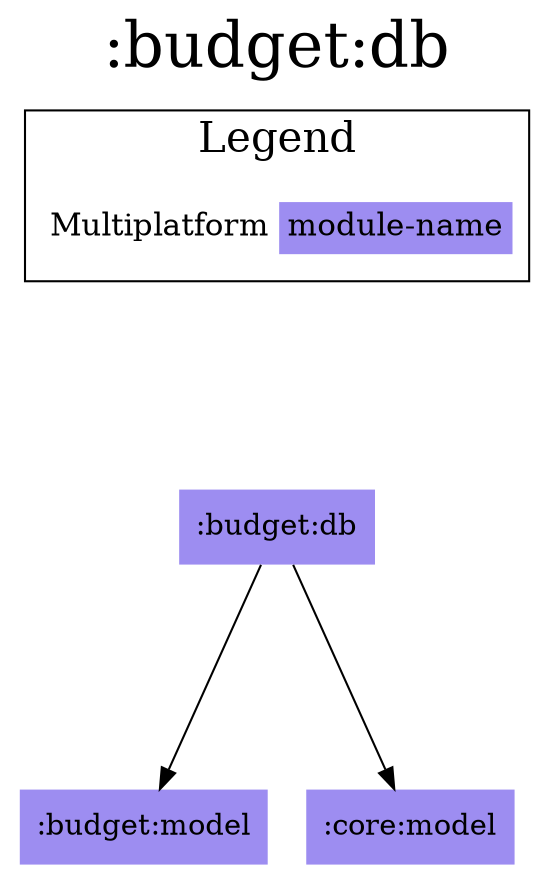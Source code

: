 digraph {
edge ["dir"="forward"]
graph ["dpi"="100","label"=":budget:db","labelloc"="t","fontsize"="30","ranksep"="1.5","rankdir"="TB"]
node ["style"="filled"]
":budget:db" ["fillcolor"="#9D8DF1","shape"="none"]
":budget:model" ["fillcolor"="#9D8DF1","shape"="none"]
":core:model" ["fillcolor"="#9D8DF1","shape"="none"]
{
edge ["dir"="none"]
graph ["rank"="same"]
}
":budget:db" -> ":budget:model"
":budget:db" -> ":core:model"
subgraph "cluster_legend" {
edge ["dir"="none"]
graph ["label"="Legend","fontsize"="20"]
"Legend" ["style"="filled","fillcolor"="#FFFFFF","shape"="none","margin"="0","fontsize"="15","label"=<
<TABLE BORDER="0" CELLBORDER="0" CELLSPACING="0" CELLPADDING="4">
<TR><TD>Multiplatform</TD><TD BGCOLOR="#9D8DF1">module-name</TD></TR>
</TABLE>
>]
} -> ":budget:db" ["style"="invis"]
}
